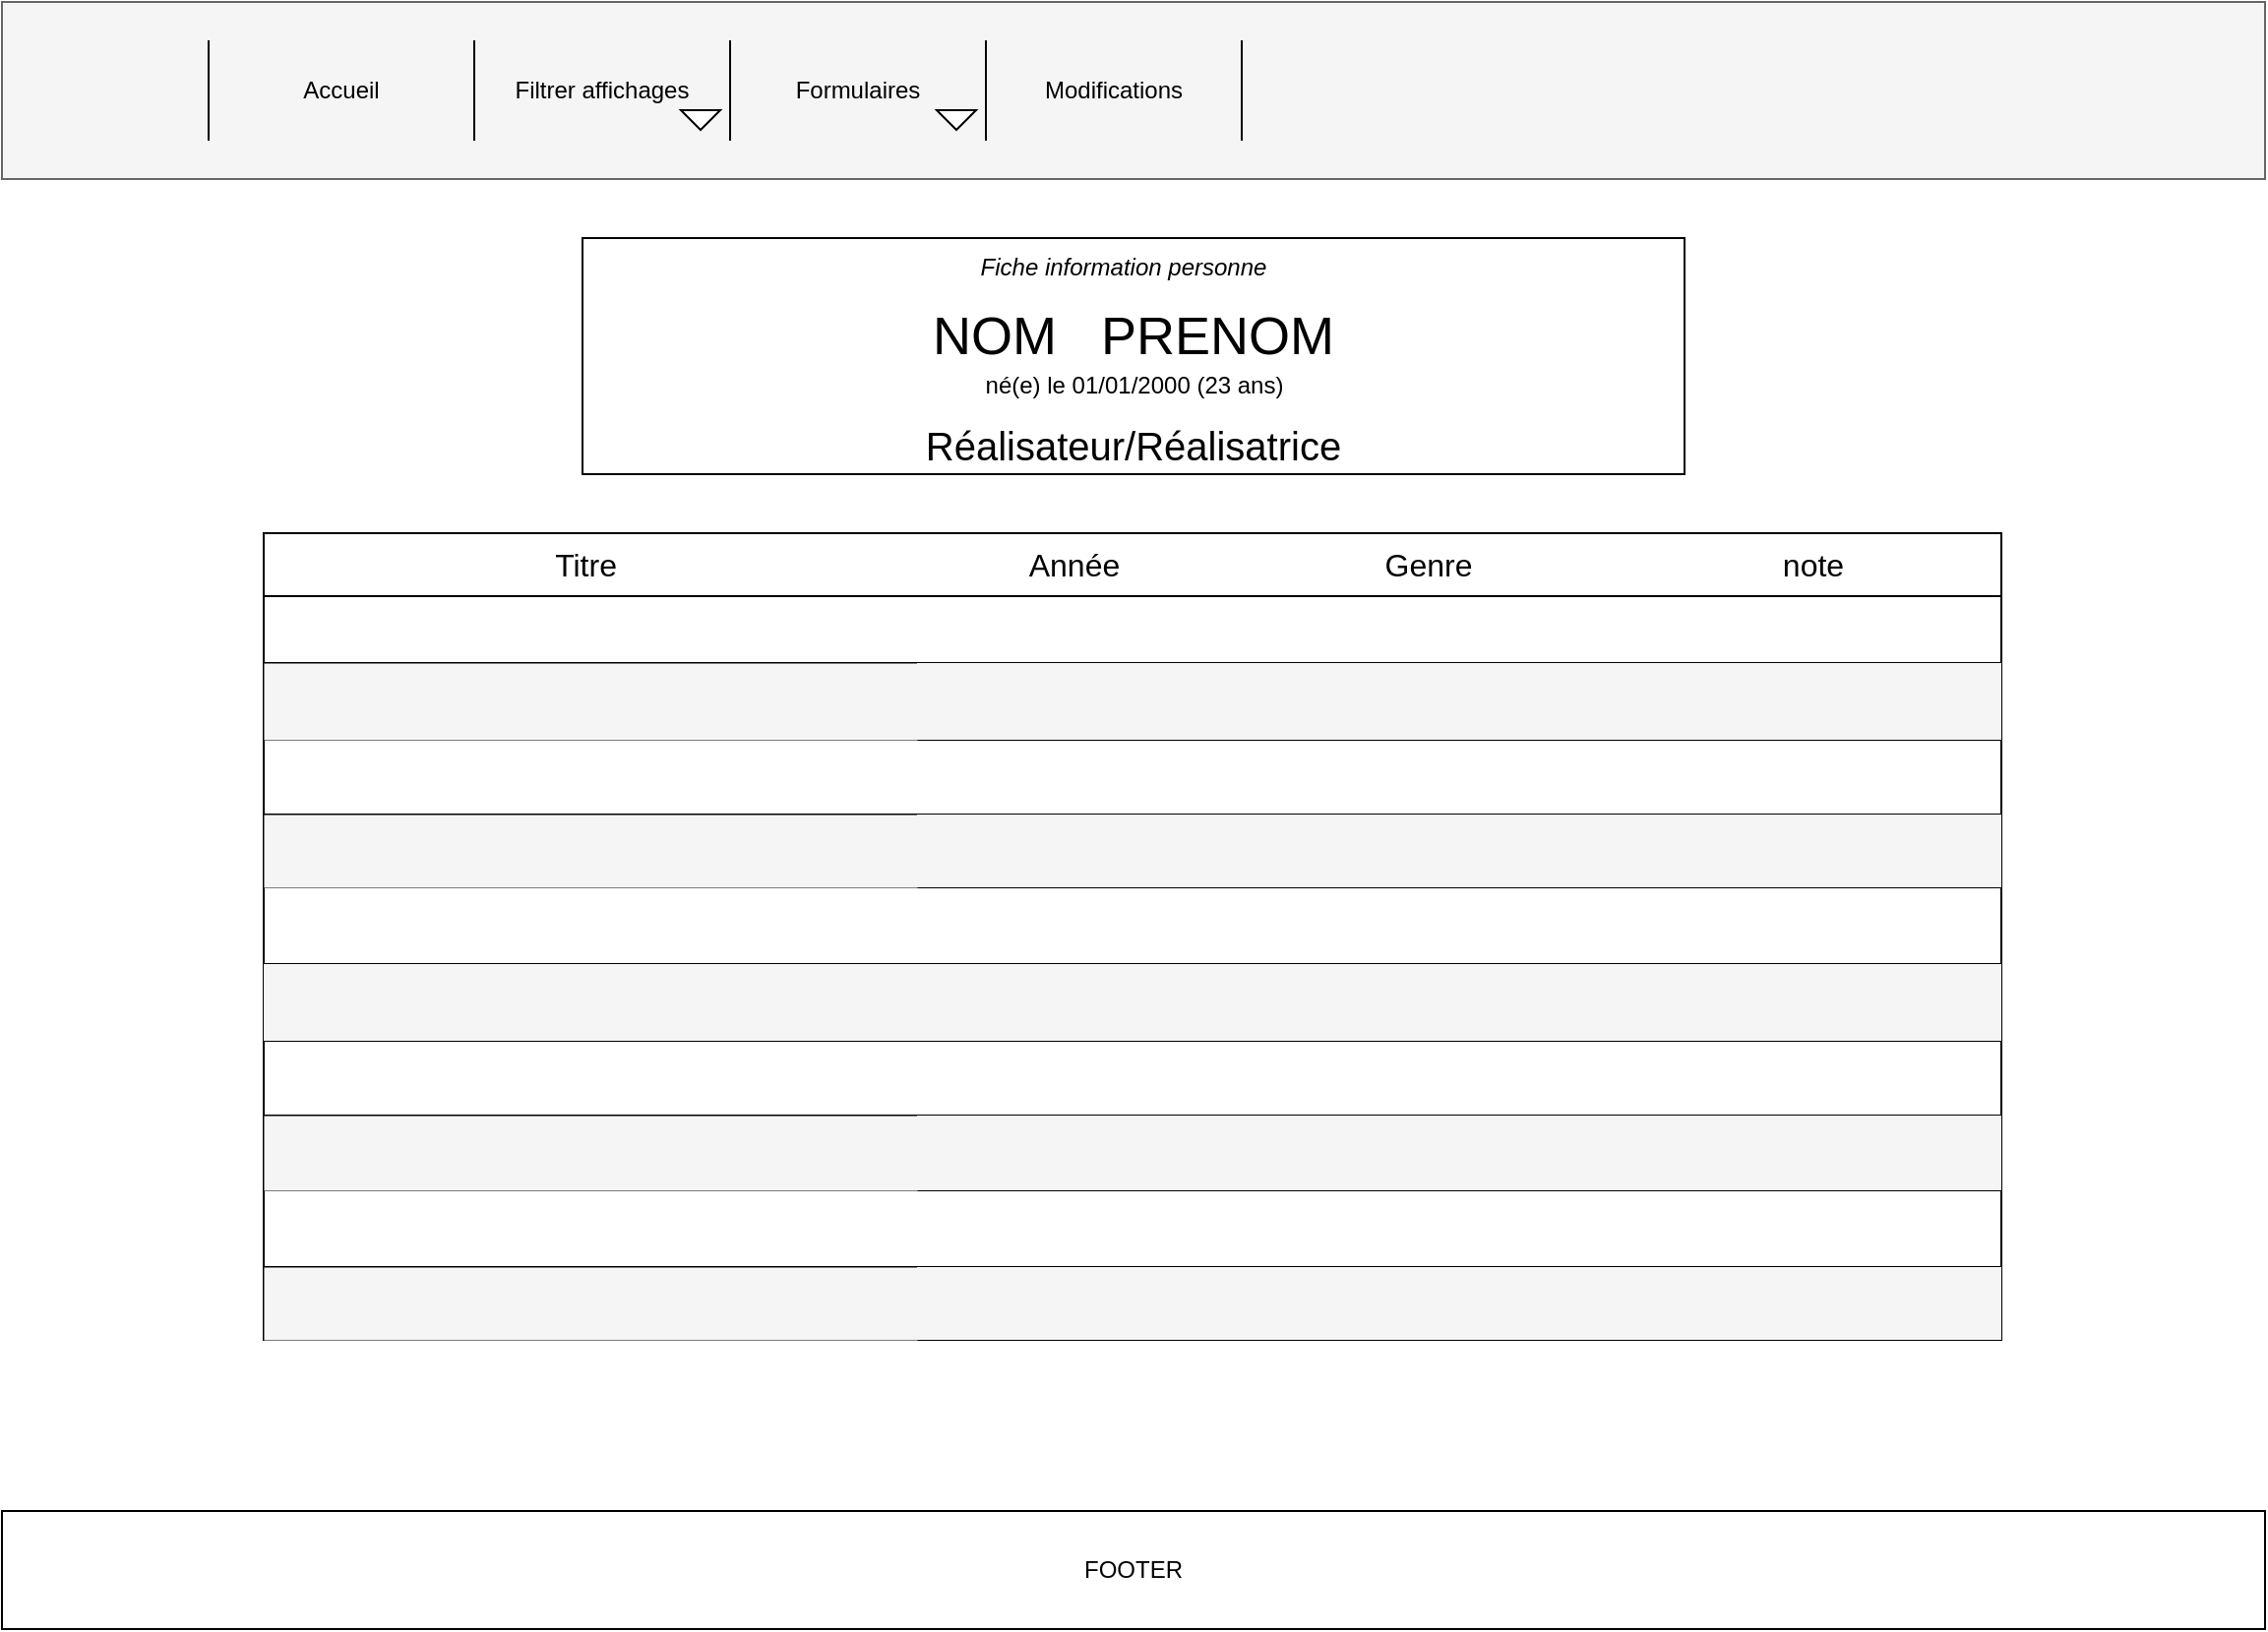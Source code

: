 <mxfile version="21.1.8" type="github">
  <diagram name="Page-1" id="8qzcOBuHEEd5GY9sP7C9">
    <mxGraphModel dx="1687" dy="887" grid="1" gridSize="10" guides="1" tooltips="1" connect="1" arrows="1" fold="1" page="1" pageScale="1" pageWidth="1169" pageHeight="827" math="0" shadow="0">
      <root>
        <mxCell id="0" />
        <mxCell id="1" parent="0" />
        <mxCell id="t_risixm4Ss2-IP9dsk7-5" value="" style="rounded=0;whiteSpace=wrap;html=1;fillColor=#f5f5f5;fontColor=#333333;strokeColor=#666666;" parent="1" vertex="1">
          <mxGeometry x="10" width="1150" height="90" as="geometry" />
        </mxCell>
        <mxCell id="t_risixm4Ss2-IP9dsk7-6" value="Affichages" style="shape=partialRectangle;whiteSpace=wrap;html=1;bottom=0;top=0;fillColor=none;" parent="1" vertex="1">
          <mxGeometry x="235" y="50" width="120" height="40" as="geometry" />
        </mxCell>
        <mxCell id="t_risixm4Ss2-IP9dsk7-7" value="Formulaires" style="shape=partialRectangle;whiteSpace=wrap;html=1;bottom=0;top=0;fillColor=none;" parent="1" vertex="1">
          <mxGeometry x="355" y="50" width="120" height="40" as="geometry" />
        </mxCell>
        <mxCell id="t_risixm4Ss2-IP9dsk7-8" value="Modifications" style="shape=partialRectangle;whiteSpace=wrap;html=1;bottom=0;top=0;fillColor=none;" parent="1" vertex="1">
          <mxGeometry x="475" y="50" width="120" height="40" as="geometry" />
        </mxCell>
        <mxCell id="t_risixm4Ss2-IP9dsk7-9" value="Accueil" style="shape=partialRectangle;whiteSpace=wrap;html=1;bottom=0;top=0;fillColor=none;" parent="1" vertex="1">
          <mxGeometry x="115" y="50" width="120" height="40" as="geometry" />
        </mxCell>
        <mxCell id="t_risixm4Ss2-IP9dsk7-11" value="" style="rounded=0;whiteSpace=wrap;html=1;" parent="1" vertex="1">
          <mxGeometry x="305" y="120" width="560" height="120" as="geometry" />
        </mxCell>
        <mxCell id="t_risixm4Ss2-IP9dsk7-12" value="&lt;font style=&quot;font-size: 27px;&quot;&gt;NOM&amp;nbsp; &amp;nbsp;PRENOM&lt;/font&gt;" style="text;html=1;strokeColor=none;fillColor=none;align=center;verticalAlign=middle;whiteSpace=wrap;rounded=0;" parent="1" vertex="1">
          <mxGeometry x="415" y="150" width="340" height="40" as="geometry" />
        </mxCell>
        <mxCell id="t_risixm4Ss2-IP9dsk7-13" value="&lt;i&gt;Fiche information personne&lt;/i&gt;" style="text;html=1;strokeColor=none;fillColor=none;align=center;verticalAlign=middle;whiteSpace=wrap;rounded=0;" parent="1" vertex="1">
          <mxGeometry x="450" y="120" width="260" height="30" as="geometry" />
        </mxCell>
        <mxCell id="t_risixm4Ss2-IP9dsk7-15" value="né(e) le 01/01/2000 (23 ans)" style="text;html=1;strokeColor=none;fillColor=none;align=center;verticalAlign=middle;whiteSpace=wrap;rounded=0;" parent="1" vertex="1">
          <mxGeometry x="492.5" y="180" width="185" height="30" as="geometry" />
        </mxCell>
        <mxCell id="t_risixm4Ss2-IP9dsk7-17" value="&lt;font style=&quot;font-size: 20px;&quot;&gt;Réalisateur/Réalisatrice&lt;/font&gt;" style="text;html=1;strokeColor=none;fillColor=none;align=center;verticalAlign=middle;whiteSpace=wrap;rounded=0;" parent="1" vertex="1">
          <mxGeometry x="475" y="210" width="220" height="30" as="geometry" />
        </mxCell>
        <mxCell id="t_risixm4Ss2-IP9dsk7-18" value="" style="shape=table;startSize=0;container=1;collapsible=0;childLayout=tableLayout;fontSize=16;columnLines=0;rowLines=1;" parent="1" vertex="1">
          <mxGeometry x="143" y="270" width="883" height="410" as="geometry" />
        </mxCell>
        <mxCell id="t_risixm4Ss2-IP9dsk7-19" value="" style="shape=tableRow;horizontal=0;startSize=0;swimlaneHead=0;swimlaneBody=0;strokeColor=inherit;top=0;left=0;bottom=0;right=0;collapsible=0;dropTarget=0;fillColor=none;points=[[0,0.5],[1,0.5]];portConstraint=eastwest;fontSize=16;" parent="t_risixm4Ss2-IP9dsk7-18" vertex="1">
          <mxGeometry width="883" height="32" as="geometry" />
        </mxCell>
        <mxCell id="t_risixm4Ss2-IP9dsk7-20" value="Titre&amp;nbsp;" style="shape=partialRectangle;html=1;whiteSpace=wrap;connectable=0;strokeColor=inherit;overflow=hidden;fillColor=none;top=0;left=0;bottom=0;right=0;pointerEvents=1;fontSize=16;strokeWidth=0;" parent="t_risixm4Ss2-IP9dsk7-19" vertex="1">
          <mxGeometry width="332" height="32" as="geometry">
            <mxRectangle width="332" height="32" as="alternateBounds" />
          </mxGeometry>
        </mxCell>
        <mxCell id="t_risixm4Ss2-IP9dsk7-21" value="Année" style="shape=partialRectangle;html=1;whiteSpace=wrap;connectable=0;strokeColor=inherit;overflow=hidden;fillColor=none;top=0;left=0;bottom=0;right=0;pointerEvents=1;fontSize=16;" parent="t_risixm4Ss2-IP9dsk7-19" vertex="1">
          <mxGeometry x="332" width="160" height="32" as="geometry">
            <mxRectangle width="160" height="32" as="alternateBounds" />
          </mxGeometry>
        </mxCell>
        <mxCell id="t_risixm4Ss2-IP9dsk7-22" value="Genre" style="shape=partialRectangle;html=1;whiteSpace=wrap;connectable=0;strokeColor=inherit;overflow=hidden;fillColor=none;top=0;left=0;bottom=0;right=0;pointerEvents=1;fontSize=16;" parent="t_risixm4Ss2-IP9dsk7-19" vertex="1">
          <mxGeometry x="492" width="200" height="32" as="geometry">
            <mxRectangle width="200" height="32" as="alternateBounds" />
          </mxGeometry>
        </mxCell>
        <mxCell id="2xZY-Y7qdjc5Kho35NjP-6" value="note" style="shape=partialRectangle;html=1;whiteSpace=wrap;connectable=0;strokeColor=inherit;overflow=hidden;fillColor=none;top=0;left=0;bottom=0;right=0;pointerEvents=1;fontSize=16;" vertex="1" parent="t_risixm4Ss2-IP9dsk7-19">
          <mxGeometry x="692" width="191" height="32" as="geometry">
            <mxRectangle width="191" height="32" as="alternateBounds" />
          </mxGeometry>
        </mxCell>
        <mxCell id="t_risixm4Ss2-IP9dsk7-24" value="" style="shape=tableRow;horizontal=0;startSize=0;swimlaneHead=0;swimlaneBody=0;strokeColor=inherit;top=0;left=0;bottom=0;right=0;collapsible=0;dropTarget=0;fillColor=none;points=[[0,0.5],[1,0.5]];portConstraint=eastwest;fontSize=16;" parent="t_risixm4Ss2-IP9dsk7-18" vertex="1">
          <mxGeometry y="32" width="883" height="34" as="geometry" />
        </mxCell>
        <mxCell id="t_risixm4Ss2-IP9dsk7-25" value="" style="shape=partialRectangle;html=1;whiteSpace=wrap;connectable=0;overflow=hidden;top=0;left=0;bottom=0;right=0;pointerEvents=1;fontSize=16;strokeWidth=0;fillColor=none;strokeColor=inherit;" parent="t_risixm4Ss2-IP9dsk7-24" vertex="1">
          <mxGeometry width="332" height="34" as="geometry">
            <mxRectangle width="332" height="34" as="alternateBounds" />
          </mxGeometry>
        </mxCell>
        <mxCell id="t_risixm4Ss2-IP9dsk7-26" value="" style="shape=partialRectangle;html=1;whiteSpace=wrap;connectable=0;strokeColor=inherit;overflow=hidden;fillColor=none;top=0;left=0;bottom=0;right=0;pointerEvents=1;fontSize=16;" parent="t_risixm4Ss2-IP9dsk7-24" vertex="1">
          <mxGeometry x="332" width="160" height="34" as="geometry">
            <mxRectangle width="160" height="34" as="alternateBounds" />
          </mxGeometry>
        </mxCell>
        <mxCell id="t_risixm4Ss2-IP9dsk7-27" value="" style="shape=partialRectangle;html=1;whiteSpace=wrap;connectable=0;strokeColor=inherit;overflow=hidden;fillColor=none;top=0;left=0;bottom=0;right=0;pointerEvents=1;fontSize=16;" parent="t_risixm4Ss2-IP9dsk7-24" vertex="1">
          <mxGeometry x="492" width="200" height="34" as="geometry">
            <mxRectangle width="200" height="34" as="alternateBounds" />
          </mxGeometry>
        </mxCell>
        <mxCell id="2xZY-Y7qdjc5Kho35NjP-7" style="shape=partialRectangle;html=1;whiteSpace=wrap;connectable=0;strokeColor=inherit;overflow=hidden;fillColor=none;top=0;left=0;bottom=0;right=0;pointerEvents=1;fontSize=16;" vertex="1" parent="t_risixm4Ss2-IP9dsk7-24">
          <mxGeometry x="692" width="191" height="34" as="geometry">
            <mxRectangle width="191" height="34" as="alternateBounds" />
          </mxGeometry>
        </mxCell>
        <mxCell id="t_risixm4Ss2-IP9dsk7-29" value="" style="shape=tableRow;horizontal=0;startSize=0;swimlaneHead=0;swimlaneBody=0;strokeColor=inherit;top=0;left=0;bottom=0;right=0;collapsible=0;dropTarget=0;fillColor=none;points=[[0,0.5],[1,0.5]];portConstraint=eastwest;fontSize=16;" parent="t_risixm4Ss2-IP9dsk7-18" vertex="1">
          <mxGeometry y="66" width="883" height="39" as="geometry" />
        </mxCell>
        <mxCell id="t_risixm4Ss2-IP9dsk7-30" value="" style="shape=partialRectangle;html=1;whiteSpace=wrap;connectable=0;overflow=hidden;top=0;left=0;bottom=0;right=0;pointerEvents=1;fontSize=16;strokeWidth=0;fillColor=#f5f5f5;strokeColor=#666666;fontColor=#333333;" parent="t_risixm4Ss2-IP9dsk7-29" vertex="1">
          <mxGeometry width="332" height="39" as="geometry">
            <mxRectangle width="332" height="39" as="alternateBounds" />
          </mxGeometry>
        </mxCell>
        <mxCell id="t_risixm4Ss2-IP9dsk7-31" value="" style="shape=partialRectangle;html=1;whiteSpace=wrap;connectable=0;strokeColor=#666666;overflow=hidden;fillColor=#f5f5f5;top=0;left=0;bottom=0;right=0;pointerEvents=1;fontSize=16;fontColor=#333333;" parent="t_risixm4Ss2-IP9dsk7-29" vertex="1">
          <mxGeometry x="332" width="160" height="39" as="geometry">
            <mxRectangle width="160" height="39" as="alternateBounds" />
          </mxGeometry>
        </mxCell>
        <mxCell id="t_risixm4Ss2-IP9dsk7-32" value="" style="shape=partialRectangle;html=1;whiteSpace=wrap;connectable=0;strokeColor=#666666;overflow=hidden;fillColor=#f5f5f5;top=0;left=0;bottom=0;right=0;pointerEvents=1;fontSize=16;fontColor=#333333;" parent="t_risixm4Ss2-IP9dsk7-29" vertex="1">
          <mxGeometry x="492" width="200" height="39" as="geometry">
            <mxRectangle width="200" height="39" as="alternateBounds" />
          </mxGeometry>
        </mxCell>
        <mxCell id="2xZY-Y7qdjc5Kho35NjP-8" style="shape=partialRectangle;html=1;whiteSpace=wrap;connectable=0;strokeColor=#666666;overflow=hidden;fillColor=#f5f5f5;top=0;left=0;bottom=0;right=0;pointerEvents=1;fontSize=16;fontColor=#333333;" vertex="1" parent="t_risixm4Ss2-IP9dsk7-29">
          <mxGeometry x="692" width="191" height="39" as="geometry">
            <mxRectangle width="191" height="39" as="alternateBounds" />
          </mxGeometry>
        </mxCell>
        <mxCell id="t_risixm4Ss2-IP9dsk7-34" style="shape=tableRow;horizontal=0;startSize=0;swimlaneHead=0;swimlaneBody=0;strokeColor=inherit;top=0;left=0;bottom=0;right=0;collapsible=0;dropTarget=0;fillColor=none;points=[[0,0.5],[1,0.5]];portConstraint=eastwest;fontSize=16;" parent="t_risixm4Ss2-IP9dsk7-18" vertex="1">
          <mxGeometry y="105" width="883" height="38" as="geometry" />
        </mxCell>
        <mxCell id="t_risixm4Ss2-IP9dsk7-35" style="shape=partialRectangle;html=1;whiteSpace=wrap;connectable=0;overflow=hidden;top=0;left=0;bottom=0;right=0;pointerEvents=1;fontSize=16;strokeWidth=0;fillColor=none;strokeColor=inherit;" parent="t_risixm4Ss2-IP9dsk7-34" vertex="1">
          <mxGeometry width="332" height="38" as="geometry">
            <mxRectangle width="332" height="38" as="alternateBounds" />
          </mxGeometry>
        </mxCell>
        <mxCell id="t_risixm4Ss2-IP9dsk7-36" style="shape=partialRectangle;html=1;whiteSpace=wrap;connectable=0;strokeColor=inherit;overflow=hidden;fillColor=none;top=0;left=0;bottom=0;right=0;pointerEvents=1;fontSize=16;" parent="t_risixm4Ss2-IP9dsk7-34" vertex="1">
          <mxGeometry x="332" width="160" height="38" as="geometry">
            <mxRectangle width="160" height="38" as="alternateBounds" />
          </mxGeometry>
        </mxCell>
        <mxCell id="t_risixm4Ss2-IP9dsk7-37" style="shape=partialRectangle;html=1;whiteSpace=wrap;connectable=0;strokeColor=inherit;overflow=hidden;fillColor=none;top=0;left=0;bottom=0;right=0;pointerEvents=1;fontSize=16;" parent="t_risixm4Ss2-IP9dsk7-34" vertex="1">
          <mxGeometry x="492" width="200" height="38" as="geometry">
            <mxRectangle width="200" height="38" as="alternateBounds" />
          </mxGeometry>
        </mxCell>
        <mxCell id="2xZY-Y7qdjc5Kho35NjP-9" style="shape=partialRectangle;html=1;whiteSpace=wrap;connectable=0;strokeColor=inherit;overflow=hidden;fillColor=none;top=0;left=0;bottom=0;right=0;pointerEvents=1;fontSize=16;" vertex="1" parent="t_risixm4Ss2-IP9dsk7-34">
          <mxGeometry x="692" width="191" height="38" as="geometry">
            <mxRectangle width="191" height="38" as="alternateBounds" />
          </mxGeometry>
        </mxCell>
        <mxCell id="t_risixm4Ss2-IP9dsk7-39" style="shape=tableRow;horizontal=0;startSize=0;swimlaneHead=0;swimlaneBody=0;strokeColor=inherit;top=0;left=0;bottom=0;right=0;collapsible=0;dropTarget=0;fillColor=none;points=[[0,0.5],[1,0.5]];portConstraint=eastwest;fontSize=16;" parent="t_risixm4Ss2-IP9dsk7-18" vertex="1">
          <mxGeometry y="143" width="883" height="37" as="geometry" />
        </mxCell>
        <mxCell id="t_risixm4Ss2-IP9dsk7-40" style="shape=partialRectangle;html=1;whiteSpace=wrap;connectable=0;overflow=hidden;top=0;left=0;bottom=0;right=0;pointerEvents=1;fontSize=16;strokeWidth=0;fillColor=#f5f5f5;strokeColor=#666666;fontColor=#333333;" parent="t_risixm4Ss2-IP9dsk7-39" vertex="1">
          <mxGeometry width="332" height="37" as="geometry">
            <mxRectangle width="332" height="37" as="alternateBounds" />
          </mxGeometry>
        </mxCell>
        <mxCell id="t_risixm4Ss2-IP9dsk7-41" style="shape=partialRectangle;html=1;whiteSpace=wrap;connectable=0;strokeColor=#666666;overflow=hidden;fillColor=#f5f5f5;top=0;left=0;bottom=0;right=0;pointerEvents=1;fontSize=16;fontColor=#333333;" parent="t_risixm4Ss2-IP9dsk7-39" vertex="1">
          <mxGeometry x="332" width="160" height="37" as="geometry">
            <mxRectangle width="160" height="37" as="alternateBounds" />
          </mxGeometry>
        </mxCell>
        <mxCell id="t_risixm4Ss2-IP9dsk7-42" style="shape=partialRectangle;html=1;whiteSpace=wrap;connectable=0;strokeColor=#666666;overflow=hidden;fillColor=#f5f5f5;top=0;left=0;bottom=0;right=0;pointerEvents=1;fontSize=16;fontColor=#333333;" parent="t_risixm4Ss2-IP9dsk7-39" vertex="1">
          <mxGeometry x="492" width="200" height="37" as="geometry">
            <mxRectangle width="200" height="37" as="alternateBounds" />
          </mxGeometry>
        </mxCell>
        <mxCell id="2xZY-Y7qdjc5Kho35NjP-10" style="shape=partialRectangle;html=1;whiteSpace=wrap;connectable=0;strokeColor=#666666;overflow=hidden;fillColor=#f5f5f5;top=0;left=0;bottom=0;right=0;pointerEvents=1;fontSize=16;fontColor=#333333;" vertex="1" parent="t_risixm4Ss2-IP9dsk7-39">
          <mxGeometry x="692" width="191" height="37" as="geometry">
            <mxRectangle width="191" height="37" as="alternateBounds" />
          </mxGeometry>
        </mxCell>
        <mxCell id="t_risixm4Ss2-IP9dsk7-44" style="shape=tableRow;horizontal=0;startSize=0;swimlaneHead=0;swimlaneBody=0;strokeColor=inherit;top=0;left=0;bottom=0;right=0;collapsible=0;dropTarget=0;fillColor=none;points=[[0,0.5],[1,0.5]];portConstraint=eastwest;fontSize=16;" parent="t_risixm4Ss2-IP9dsk7-18" vertex="1">
          <mxGeometry y="180" width="883" height="39" as="geometry" />
        </mxCell>
        <mxCell id="t_risixm4Ss2-IP9dsk7-45" style="shape=partialRectangle;html=1;whiteSpace=wrap;connectable=0;overflow=hidden;top=0;left=0;bottom=0;right=0;pointerEvents=1;fontSize=16;strokeWidth=0;fillColor=none;strokeColor=inherit;" parent="t_risixm4Ss2-IP9dsk7-44" vertex="1">
          <mxGeometry width="332" height="39" as="geometry">
            <mxRectangle width="332" height="39" as="alternateBounds" />
          </mxGeometry>
        </mxCell>
        <mxCell id="t_risixm4Ss2-IP9dsk7-46" style="shape=partialRectangle;html=1;whiteSpace=wrap;connectable=0;strokeColor=inherit;overflow=hidden;fillColor=none;top=0;left=0;bottom=0;right=0;pointerEvents=1;fontSize=16;" parent="t_risixm4Ss2-IP9dsk7-44" vertex="1">
          <mxGeometry x="332" width="160" height="39" as="geometry">
            <mxRectangle width="160" height="39" as="alternateBounds" />
          </mxGeometry>
        </mxCell>
        <mxCell id="t_risixm4Ss2-IP9dsk7-47" style="shape=partialRectangle;html=1;whiteSpace=wrap;connectable=0;strokeColor=inherit;overflow=hidden;fillColor=none;top=0;left=0;bottom=0;right=0;pointerEvents=1;fontSize=16;" parent="t_risixm4Ss2-IP9dsk7-44" vertex="1">
          <mxGeometry x="492" width="200" height="39" as="geometry">
            <mxRectangle width="200" height="39" as="alternateBounds" />
          </mxGeometry>
        </mxCell>
        <mxCell id="2xZY-Y7qdjc5Kho35NjP-11" style="shape=partialRectangle;html=1;whiteSpace=wrap;connectable=0;strokeColor=inherit;overflow=hidden;fillColor=none;top=0;left=0;bottom=0;right=0;pointerEvents=1;fontSize=16;" vertex="1" parent="t_risixm4Ss2-IP9dsk7-44">
          <mxGeometry x="692" width="191" height="39" as="geometry">
            <mxRectangle width="191" height="39" as="alternateBounds" />
          </mxGeometry>
        </mxCell>
        <mxCell id="t_risixm4Ss2-IP9dsk7-49" style="shape=tableRow;horizontal=0;startSize=0;swimlaneHead=0;swimlaneBody=0;strokeColor=#666666;top=0;left=0;bottom=0;right=0;collapsible=0;dropTarget=0;fillColor=#f5f5f5;points=[[0,0.5],[1,0.5]];portConstraint=eastwest;fontSize=16;fontColor=#333333;" parent="t_risixm4Ss2-IP9dsk7-18" vertex="1">
          <mxGeometry y="219" width="883" height="39" as="geometry" />
        </mxCell>
        <mxCell id="t_risixm4Ss2-IP9dsk7-50" style="shape=partialRectangle;html=1;whiteSpace=wrap;connectable=0;overflow=hidden;top=0;left=0;bottom=0;right=0;pointerEvents=1;fontSize=16;strokeWidth=0;fillColor=none;strokeColor=inherit;" parent="t_risixm4Ss2-IP9dsk7-49" vertex="1">
          <mxGeometry width="332" height="39" as="geometry">
            <mxRectangle width="332" height="39" as="alternateBounds" />
          </mxGeometry>
        </mxCell>
        <mxCell id="t_risixm4Ss2-IP9dsk7-51" style="shape=partialRectangle;html=1;whiteSpace=wrap;connectable=0;strokeColor=inherit;overflow=hidden;fillColor=none;top=0;left=0;bottom=0;right=0;pointerEvents=1;fontSize=16;" parent="t_risixm4Ss2-IP9dsk7-49" vertex="1">
          <mxGeometry x="332" width="160" height="39" as="geometry">
            <mxRectangle width="160" height="39" as="alternateBounds" />
          </mxGeometry>
        </mxCell>
        <mxCell id="t_risixm4Ss2-IP9dsk7-52" style="shape=partialRectangle;html=1;whiteSpace=wrap;connectable=0;strokeColor=inherit;overflow=hidden;fillColor=none;top=0;left=0;bottom=0;right=0;pointerEvents=1;fontSize=16;" parent="t_risixm4Ss2-IP9dsk7-49" vertex="1">
          <mxGeometry x="492" width="200" height="39" as="geometry">
            <mxRectangle width="200" height="39" as="alternateBounds" />
          </mxGeometry>
        </mxCell>
        <mxCell id="2xZY-Y7qdjc5Kho35NjP-12" style="shape=partialRectangle;html=1;whiteSpace=wrap;connectable=0;strokeColor=inherit;overflow=hidden;fillColor=none;top=0;left=0;bottom=0;right=0;pointerEvents=1;fontSize=16;" vertex="1" parent="t_risixm4Ss2-IP9dsk7-49">
          <mxGeometry x="692" width="191" height="39" as="geometry">
            <mxRectangle width="191" height="39" as="alternateBounds" />
          </mxGeometry>
        </mxCell>
        <mxCell id="t_risixm4Ss2-IP9dsk7-54" style="shape=tableRow;horizontal=0;startSize=0;swimlaneHead=0;swimlaneBody=0;strokeColor=inherit;top=0;left=0;bottom=0;right=0;collapsible=0;dropTarget=0;fillColor=none;points=[[0,0.5],[1,0.5]];portConstraint=eastwest;fontSize=16;" parent="t_risixm4Ss2-IP9dsk7-18" vertex="1">
          <mxGeometry y="258" width="883" height="38" as="geometry" />
        </mxCell>
        <mxCell id="t_risixm4Ss2-IP9dsk7-55" style="shape=partialRectangle;html=1;whiteSpace=wrap;connectable=0;overflow=hidden;top=0;left=0;bottom=0;right=0;pointerEvents=1;fontSize=16;strokeWidth=0;fillColor=none;strokeColor=inherit;" parent="t_risixm4Ss2-IP9dsk7-54" vertex="1">
          <mxGeometry width="332" height="38" as="geometry">
            <mxRectangle width="332" height="38" as="alternateBounds" />
          </mxGeometry>
        </mxCell>
        <mxCell id="t_risixm4Ss2-IP9dsk7-56" style="shape=partialRectangle;html=1;whiteSpace=wrap;connectable=0;strokeColor=inherit;overflow=hidden;fillColor=none;top=0;left=0;bottom=0;right=0;pointerEvents=1;fontSize=16;" parent="t_risixm4Ss2-IP9dsk7-54" vertex="1">
          <mxGeometry x="332" width="160" height="38" as="geometry">
            <mxRectangle width="160" height="38" as="alternateBounds" />
          </mxGeometry>
        </mxCell>
        <mxCell id="t_risixm4Ss2-IP9dsk7-57" style="shape=partialRectangle;html=1;whiteSpace=wrap;connectable=0;strokeColor=inherit;overflow=hidden;fillColor=none;top=0;left=0;bottom=0;right=0;pointerEvents=1;fontSize=16;" parent="t_risixm4Ss2-IP9dsk7-54" vertex="1">
          <mxGeometry x="492" width="200" height="38" as="geometry">
            <mxRectangle width="200" height="38" as="alternateBounds" />
          </mxGeometry>
        </mxCell>
        <mxCell id="2xZY-Y7qdjc5Kho35NjP-13" style="shape=partialRectangle;html=1;whiteSpace=wrap;connectable=0;strokeColor=inherit;overflow=hidden;fillColor=none;top=0;left=0;bottom=0;right=0;pointerEvents=1;fontSize=16;" vertex="1" parent="t_risixm4Ss2-IP9dsk7-54">
          <mxGeometry x="692" width="191" height="38" as="geometry">
            <mxRectangle width="191" height="38" as="alternateBounds" />
          </mxGeometry>
        </mxCell>
        <mxCell id="t_risixm4Ss2-IP9dsk7-59" style="shape=tableRow;horizontal=0;startSize=0;swimlaneHead=0;swimlaneBody=0;strokeColor=inherit;top=0;left=0;bottom=0;right=0;collapsible=0;dropTarget=0;fillColor=none;points=[[0,0.5],[1,0.5]];portConstraint=eastwest;fontSize=16;" parent="t_risixm4Ss2-IP9dsk7-18" vertex="1">
          <mxGeometry y="296" width="883" height="38" as="geometry" />
        </mxCell>
        <mxCell id="t_risixm4Ss2-IP9dsk7-60" style="shape=partialRectangle;html=1;whiteSpace=wrap;connectable=0;overflow=hidden;top=0;left=0;bottom=0;right=0;pointerEvents=1;fontSize=16;strokeWidth=0;fillColor=#f5f5f5;strokeColor=#666666;fontColor=#333333;" parent="t_risixm4Ss2-IP9dsk7-59" vertex="1">
          <mxGeometry width="332" height="38" as="geometry">
            <mxRectangle width="332" height="38" as="alternateBounds" />
          </mxGeometry>
        </mxCell>
        <mxCell id="t_risixm4Ss2-IP9dsk7-61" style="shape=partialRectangle;html=1;whiteSpace=wrap;connectable=0;strokeColor=#666666;overflow=hidden;fillColor=#f5f5f5;top=0;left=0;bottom=0;right=0;pointerEvents=1;fontSize=16;fontColor=#333333;" parent="t_risixm4Ss2-IP9dsk7-59" vertex="1">
          <mxGeometry x="332" width="160" height="38" as="geometry">
            <mxRectangle width="160" height="38" as="alternateBounds" />
          </mxGeometry>
        </mxCell>
        <mxCell id="t_risixm4Ss2-IP9dsk7-62" style="shape=partialRectangle;html=1;whiteSpace=wrap;connectable=0;strokeColor=#666666;overflow=hidden;fillColor=#f5f5f5;top=0;left=0;bottom=0;right=0;pointerEvents=1;fontSize=16;fontColor=#333333;" parent="t_risixm4Ss2-IP9dsk7-59" vertex="1">
          <mxGeometry x="492" width="200" height="38" as="geometry">
            <mxRectangle width="200" height="38" as="alternateBounds" />
          </mxGeometry>
        </mxCell>
        <mxCell id="2xZY-Y7qdjc5Kho35NjP-14" style="shape=partialRectangle;html=1;whiteSpace=wrap;connectable=0;strokeColor=#666666;overflow=hidden;fillColor=#f5f5f5;top=0;left=0;bottom=0;right=0;pointerEvents=1;fontSize=16;fontColor=#333333;" vertex="1" parent="t_risixm4Ss2-IP9dsk7-59">
          <mxGeometry x="692" width="191" height="38" as="geometry">
            <mxRectangle width="191" height="38" as="alternateBounds" />
          </mxGeometry>
        </mxCell>
        <mxCell id="t_risixm4Ss2-IP9dsk7-64" style="shape=tableRow;horizontal=0;startSize=0;swimlaneHead=0;swimlaneBody=0;strokeColor=inherit;top=0;left=0;bottom=0;right=0;collapsible=0;dropTarget=0;fillColor=none;points=[[0,0.5],[1,0.5]];portConstraint=eastwest;fontSize=16;" parent="t_risixm4Ss2-IP9dsk7-18" vertex="1">
          <mxGeometry y="334" width="883" height="39" as="geometry" />
        </mxCell>
        <mxCell id="t_risixm4Ss2-IP9dsk7-65" style="shape=partialRectangle;html=1;whiteSpace=wrap;connectable=0;overflow=hidden;top=0;left=0;bottom=0;right=0;pointerEvents=1;fontSize=16;strokeWidth=0;fillColor=none;strokeColor=inherit;" parent="t_risixm4Ss2-IP9dsk7-64" vertex="1">
          <mxGeometry width="332" height="39" as="geometry">
            <mxRectangle width="332" height="39" as="alternateBounds" />
          </mxGeometry>
        </mxCell>
        <mxCell id="t_risixm4Ss2-IP9dsk7-66" style="shape=partialRectangle;html=1;whiteSpace=wrap;connectable=0;strokeColor=inherit;overflow=hidden;fillColor=none;top=0;left=0;bottom=0;right=0;pointerEvents=1;fontSize=16;" parent="t_risixm4Ss2-IP9dsk7-64" vertex="1">
          <mxGeometry x="332" width="160" height="39" as="geometry">
            <mxRectangle width="160" height="39" as="alternateBounds" />
          </mxGeometry>
        </mxCell>
        <mxCell id="t_risixm4Ss2-IP9dsk7-67" style="shape=partialRectangle;html=1;whiteSpace=wrap;connectable=0;strokeColor=inherit;overflow=hidden;fillColor=none;top=0;left=0;bottom=0;right=0;pointerEvents=1;fontSize=16;" parent="t_risixm4Ss2-IP9dsk7-64" vertex="1">
          <mxGeometry x="492" width="200" height="39" as="geometry">
            <mxRectangle width="200" height="39" as="alternateBounds" />
          </mxGeometry>
        </mxCell>
        <mxCell id="2xZY-Y7qdjc5Kho35NjP-15" style="shape=partialRectangle;html=1;whiteSpace=wrap;connectable=0;strokeColor=inherit;overflow=hidden;fillColor=none;top=0;left=0;bottom=0;right=0;pointerEvents=1;fontSize=16;" vertex="1" parent="t_risixm4Ss2-IP9dsk7-64">
          <mxGeometry x="692" width="191" height="39" as="geometry">
            <mxRectangle width="191" height="39" as="alternateBounds" />
          </mxGeometry>
        </mxCell>
        <mxCell id="t_risixm4Ss2-IP9dsk7-69" style="shape=tableRow;horizontal=0;startSize=0;swimlaneHead=0;swimlaneBody=0;strokeColor=inherit;top=0;left=0;bottom=0;right=0;collapsible=0;dropTarget=0;fillColor=none;points=[[0,0.5],[1,0.5]];portConstraint=eastwest;fontSize=16;" parent="t_risixm4Ss2-IP9dsk7-18" vertex="1">
          <mxGeometry y="373" width="883" height="37" as="geometry" />
        </mxCell>
        <mxCell id="t_risixm4Ss2-IP9dsk7-70" style="shape=partialRectangle;html=1;whiteSpace=wrap;connectable=0;overflow=hidden;top=0;left=0;bottom=0;right=0;pointerEvents=1;fontSize=16;strokeWidth=0;fillColor=#f5f5f5;strokeColor=#666666;fontColor=#333333;" parent="t_risixm4Ss2-IP9dsk7-69" vertex="1">
          <mxGeometry width="332" height="37" as="geometry">
            <mxRectangle width="332" height="37" as="alternateBounds" />
          </mxGeometry>
        </mxCell>
        <mxCell id="t_risixm4Ss2-IP9dsk7-71" value="" style="shape=partialRectangle;html=1;whiteSpace=wrap;connectable=0;strokeColor=#666666;overflow=hidden;fillColor=#f5f5f5;top=0;left=0;bottom=0;right=0;pointerEvents=1;fontSize=16;fontColor=#333333;" parent="t_risixm4Ss2-IP9dsk7-69" vertex="1">
          <mxGeometry x="332" width="160" height="37" as="geometry">
            <mxRectangle width="160" height="37" as="alternateBounds" />
          </mxGeometry>
        </mxCell>
        <mxCell id="t_risixm4Ss2-IP9dsk7-72" style="shape=partialRectangle;html=1;whiteSpace=wrap;connectable=0;strokeColor=#666666;overflow=hidden;fillColor=#f5f5f5;top=0;left=0;bottom=0;right=0;pointerEvents=1;fontSize=16;fontColor=#333333;" parent="t_risixm4Ss2-IP9dsk7-69" vertex="1">
          <mxGeometry x="492" width="200" height="37" as="geometry">
            <mxRectangle width="200" height="37" as="alternateBounds" />
          </mxGeometry>
        </mxCell>
        <mxCell id="2xZY-Y7qdjc5Kho35NjP-16" style="shape=partialRectangle;html=1;whiteSpace=wrap;connectable=0;strokeColor=#666666;overflow=hidden;fillColor=#f5f5f5;top=0;left=0;bottom=0;right=0;pointerEvents=1;fontSize=16;fontColor=#333333;" vertex="1" parent="t_risixm4Ss2-IP9dsk7-69">
          <mxGeometry x="692" width="191" height="37" as="geometry">
            <mxRectangle width="191" height="37" as="alternateBounds" />
          </mxGeometry>
        </mxCell>
        <mxCell id="t_risixm4Ss2-IP9dsk7-74" value="FOOTER" style="rounded=0;whiteSpace=wrap;html=1;resizeWidth=0;" parent="1" vertex="1">
          <mxGeometry x="10" y="767" width="1150" height="60" as="geometry" />
        </mxCell>
        <mxCell id="2xZY-Y7qdjc5Kho35NjP-1" value="" style="rounded=0;whiteSpace=wrap;html=1;fillColor=#f5f5f5;fontColor=#333333;strokeColor=#666666;" vertex="1" parent="1">
          <mxGeometry x="10" width="1150" height="90" as="geometry" />
        </mxCell>
        <mxCell id="2xZY-Y7qdjc5Kho35NjP-2" value="Filtrer affichages" style="shape=partialRectangle;whiteSpace=wrap;html=1;bottom=0;top=0;fillColor=none;" vertex="1" parent="1">
          <mxGeometry x="250" y="20" width="130" height="50" as="geometry" />
        </mxCell>
        <mxCell id="2xZY-Y7qdjc5Kho35NjP-3" value="Formulaires" style="shape=partialRectangle;whiteSpace=wrap;html=1;bottom=0;top=0;fillColor=none;" vertex="1" parent="1">
          <mxGeometry x="380" y="20" width="130" height="50" as="geometry" />
        </mxCell>
        <mxCell id="2xZY-Y7qdjc5Kho35NjP-4" value="Modifications" style="shape=partialRectangle;whiteSpace=wrap;html=1;bottom=0;top=0;fillColor=none;" vertex="1" parent="1">
          <mxGeometry x="510" y="20" width="130" height="50" as="geometry" />
        </mxCell>
        <mxCell id="2xZY-Y7qdjc5Kho35NjP-5" value="&lt;p style=&quot;line-height: 120%;&quot;&gt;Accueil&lt;/p&gt;" style="shape=partialRectangle;whiteSpace=wrap;html=1;bottom=0;top=0;fillColor=none;" vertex="1" parent="1">
          <mxGeometry x="115" y="20" width="135" height="50" as="geometry" />
        </mxCell>
        <mxCell id="2xZY-Y7qdjc5Kho35NjP-17" value="" style="triangle;whiteSpace=wrap;html=1;rotation=90;" vertex="1" parent="1">
          <mxGeometry x="360" y="50" width="10" height="20" as="geometry" />
        </mxCell>
        <mxCell id="2xZY-Y7qdjc5Kho35NjP-18" value="" style="triangle;whiteSpace=wrap;html=1;rotation=90;" vertex="1" parent="1">
          <mxGeometry x="490" y="50" width="10" height="20" as="geometry" />
        </mxCell>
      </root>
    </mxGraphModel>
  </diagram>
</mxfile>

